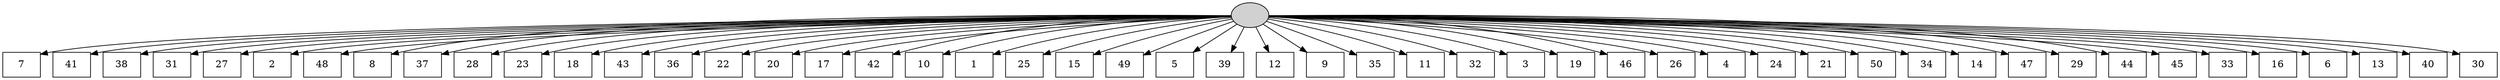 digraph G {
0[style=filled, fillcolor=grey82, label=""];
1[shape=box,style=filled, fillcolor=white,label="7\n"];
2[shape=box,style=filled, fillcolor=white,label="41\n"];
3[shape=box,style=filled, fillcolor=white,label="38\n"];
4[shape=box,style=filled, fillcolor=white,label="31\n"];
5[shape=box,style=filled, fillcolor=white,label="27\n"];
6[shape=box,style=filled, fillcolor=white,label="2\n"];
7[shape=box,style=filled, fillcolor=white,label="48\n"];
8[shape=box,style=filled, fillcolor=white,label="8\n"];
9[shape=box,style=filled, fillcolor=white,label="37\n"];
10[shape=box,style=filled, fillcolor=white,label="28\n"];
11[shape=box,style=filled, fillcolor=white,label="23\n"];
12[shape=box,style=filled, fillcolor=white,label="18\n"];
13[shape=box,style=filled, fillcolor=white,label="43\n"];
14[shape=box,style=filled, fillcolor=white,label="36\n"];
15[shape=box,style=filled, fillcolor=white,label="22\n"];
16[shape=box,style=filled, fillcolor=white,label="20\n"];
17[shape=box,style=filled, fillcolor=white,label="17\n"];
18[shape=box,style=filled, fillcolor=white,label="42\n"];
19[shape=box,style=filled, fillcolor=white,label="10\n"];
20[shape=box,style=filled, fillcolor=white,label="1\n"];
21[shape=box,style=filled, fillcolor=white,label="25\n"];
22[shape=box,style=filled, fillcolor=white,label="15\n"];
23[shape=box,style=filled, fillcolor=white,label="49\n"];
24[shape=box,style=filled, fillcolor=white,label="5\n"];
25[shape=box,style=filled, fillcolor=white,label="39\n"];
26[shape=box,style=filled, fillcolor=white,label="12\n"];
27[shape=box,style=filled, fillcolor=white,label="9\n"];
28[shape=box,style=filled, fillcolor=white,label="35\n"];
29[shape=box,style=filled, fillcolor=white,label="11\n"];
30[shape=box,style=filled, fillcolor=white,label="32\n"];
31[shape=box,style=filled, fillcolor=white,label="3\n"];
32[shape=box,style=filled, fillcolor=white,label="19\n"];
33[shape=box,style=filled, fillcolor=white,label="46\n"];
34[shape=box,style=filled, fillcolor=white,label="26\n"];
35[shape=box,style=filled, fillcolor=white,label="4\n"];
36[shape=box,style=filled, fillcolor=white,label="24\n"];
37[shape=box,style=filled, fillcolor=white,label="21\n"];
38[shape=box,style=filled, fillcolor=white,label="50\n"];
39[shape=box,style=filled, fillcolor=white,label="34\n"];
40[shape=box,style=filled, fillcolor=white,label="14\n"];
41[shape=box,style=filled, fillcolor=white,label="47\n"];
42[shape=box,style=filled, fillcolor=white,label="29\n"];
43[shape=box,style=filled, fillcolor=white,label="44\n"];
44[shape=box,style=filled, fillcolor=white,label="45\n"];
45[shape=box,style=filled, fillcolor=white,label="33\n"];
46[shape=box,style=filled, fillcolor=white,label="16\n"];
47[shape=box,style=filled, fillcolor=white,label="6\n"];
48[shape=box,style=filled, fillcolor=white,label="13\n"];
49[shape=box,style=filled, fillcolor=white,label="40\n"];
50[shape=box,style=filled, fillcolor=white,label="30\n"];
0->1 ;
0->2 ;
0->3 ;
0->4 ;
0->5 ;
0->6 ;
0->7 ;
0->8 ;
0->9 ;
0->10 ;
0->11 ;
0->12 ;
0->13 ;
0->14 ;
0->15 ;
0->16 ;
0->17 ;
0->18 ;
0->19 ;
0->20 ;
0->21 ;
0->22 ;
0->23 ;
0->24 ;
0->25 ;
0->26 ;
0->27 ;
0->28 ;
0->29 ;
0->30 ;
0->31 ;
0->32 ;
0->33 ;
0->34 ;
0->35 ;
0->36 ;
0->37 ;
0->38 ;
0->39 ;
0->40 ;
0->41 ;
0->42 ;
0->43 ;
0->44 ;
0->45 ;
0->46 ;
0->47 ;
0->48 ;
0->49 ;
0->50 ;
}
